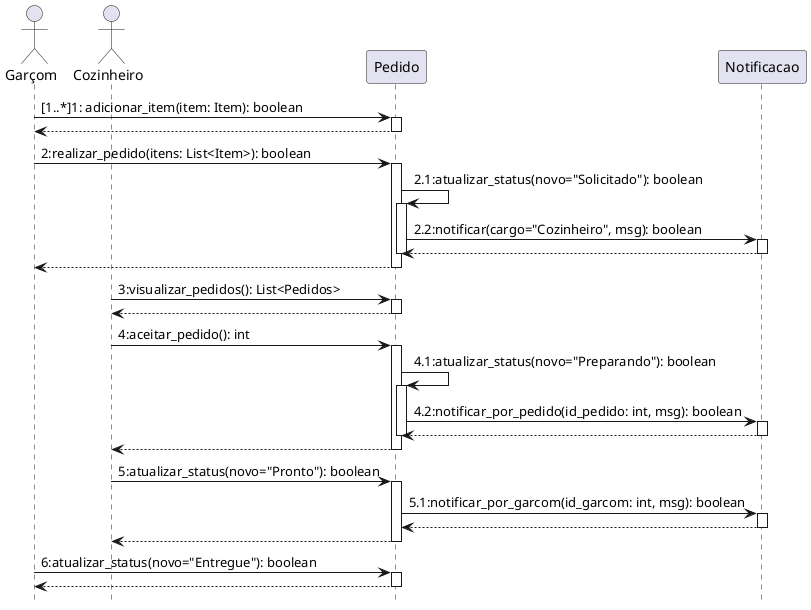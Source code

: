 @startuml
hide footbox

actor Garçom as garcom
actor Cozinheiro as cozinheiro

participant Pedido as pedido
participant Notificacao as notificacao

garcom -> pedido: [1..*]1: adicionar_item(item: Item): boolean
activate pedido

pedido --> garcom
deactivate pedido

garcom -> pedido: 2:realizar_pedido(itens: List<Item>): boolean
activate pedido



pedido -> pedido: 2.1:atualizar_status(novo="Solicitado"): boolean
activate pedido
pedido -> notificacao: 2.2:notificar(cargo="Cozinheiro", msg): boolean
activate notificacao
notificacao --> pedido
deactivate notificacao
deactivate pedido

pedido --> garcom
deactivate pedido

cozinheiro -> pedido: 3:visualizar_pedidos(): List<Pedidos>
activate pedido

pedido --> cozinheiro
deactivate pedido

cozinheiro -> pedido: 4:aceitar_pedido(): int
activate pedido

pedido -> pedido: 4.1:atualizar_status(novo="Preparando"): boolean
activate pedido
pedido -> notificacao: 4.2:notificar_por_pedido(id_pedido: int, msg): boolean
activate notificacao
notificacao --> pedido
deactivate notificacao

deactivate pedido
pedido --> cozinheiro
deactivate pedido

cozinheiro -> pedido: 5:atualizar_status(novo="Pronto"): boolean
activate pedido
pedido -> notificacao: 5.1:notificar_por_garcom(id_garcom: int, msg): boolean
activate notificacao
notificacao --> pedido
deactivate notificacao

pedido --> cozinheiro
deactivate pedido

garcom -> pedido: 6:atualizar_status(novo="Entregue"): boolean
activate pedido
pedido --> garcom
deactivate pedido

@enduml